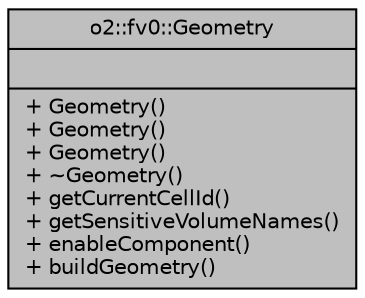 digraph "o2::fv0::Geometry"
{
 // INTERACTIVE_SVG=YES
  bgcolor="transparent";
  edge [fontname="Helvetica",fontsize="10",labelfontname="Helvetica",labelfontsize="10"];
  node [fontname="Helvetica",fontsize="10",shape=record];
  Node1 [label="{o2::fv0::Geometry\n||+ Geometry()\l+ Geometry()\l+ Geometry()\l+ ~Geometry()\l+ getCurrentCellId()\l+ getSensitiveVolumeNames()\l+ enableComponent()\l+ buildGeometry()\l}",height=0.2,width=0.4,color="black", fillcolor="grey75", style="filled", fontcolor="black"];
}
